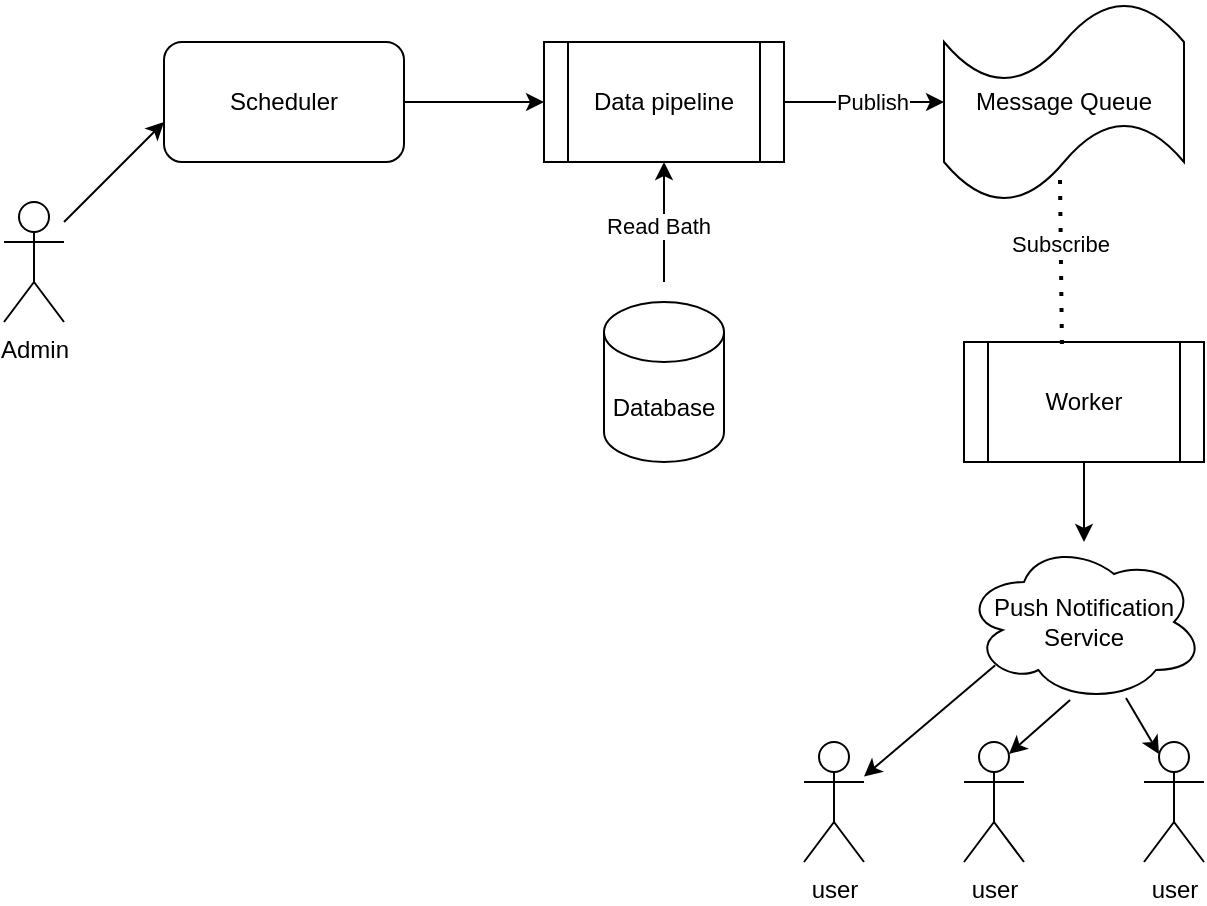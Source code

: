 <mxfile version="15.5.1" type="github"><diagram id="ghYrONbZBSQKIRvwaPVx" name="Page-1"><mxGraphModel dx="1186" dy="767" grid="1" gridSize="10" guides="1" tooltips="1" connect="1" arrows="1" fold="1" page="1" pageScale="1" pageWidth="850" pageHeight="1100" math="0" shadow="0"><root><mxCell id="0"/><mxCell id="1" parent="0"/><mxCell id="dVUadAhdFqD3ieHucOFE-1" value="Database" style="shape=cylinder3;whiteSpace=wrap;html=1;boundedLbl=1;backgroundOutline=1;size=15;" vertex="1" parent="1"><mxGeometry x="370" y="240" width="60" height="80" as="geometry"/></mxCell><mxCell id="dVUadAhdFqD3ieHucOFE-2" value="Admin" style="shape=umlActor;verticalLabelPosition=bottom;verticalAlign=top;html=1;outlineConnect=0;" vertex="1" parent="1"><mxGeometry x="70" y="190" width="30" height="60" as="geometry"/></mxCell><mxCell id="dVUadAhdFqD3ieHucOFE-3" value="Data pipeline " style="shape=process;whiteSpace=wrap;html=1;backgroundOutline=1;" vertex="1" parent="1"><mxGeometry x="340" y="110" width="120" height="60" as="geometry"/></mxCell><mxCell id="dVUadAhdFqD3ieHucOFE-4" value="" style="endArrow=classic;html=1;rounded=0;" edge="1" parent="1"><mxGeometry width="50" height="50" relative="1" as="geometry"><mxPoint x="100" y="200" as="sourcePoint"/><mxPoint x="150" y="150" as="targetPoint"/></mxGeometry></mxCell><mxCell id="dVUadAhdFqD3ieHucOFE-5" value="Scheduler" style="rounded=1;whiteSpace=wrap;html=1;" vertex="1" parent="1"><mxGeometry x="150" y="110" width="120" height="60" as="geometry"/></mxCell><mxCell id="dVUadAhdFqD3ieHucOFE-7" value="" style="endArrow=classic;html=1;rounded=0;entryX=0;entryY=0.5;entryDx=0;entryDy=0;" edge="1" parent="1" target="dVUadAhdFqD3ieHucOFE-3"><mxGeometry width="50" height="50" relative="1" as="geometry"><mxPoint x="270" y="140" as="sourcePoint"/><mxPoint x="320" y="90" as="targetPoint"/></mxGeometry></mxCell><mxCell id="dVUadAhdFqD3ieHucOFE-8" value="" style="endArrow=classic;html=1;rounded=0;" edge="1" parent="1"><mxGeometry width="50" height="50" relative="1" as="geometry"><mxPoint x="400" y="230" as="sourcePoint"/><mxPoint x="400" y="170" as="targetPoint"/></mxGeometry></mxCell><mxCell id="dVUadAhdFqD3ieHucOFE-9" value="Read Bath" style="edgeLabel;html=1;align=center;verticalAlign=middle;resizable=0;points=[];" vertex="1" connectable="0" parent="dVUadAhdFqD3ieHucOFE-8"><mxGeometry x="-0.067" y="3" relative="1" as="geometry"><mxPoint as="offset"/></mxGeometry></mxCell><mxCell id="dVUadAhdFqD3ieHucOFE-11" value="Message Queue " style="shape=tape;whiteSpace=wrap;html=1;" vertex="1" parent="1"><mxGeometry x="540" y="90" width="120" height="100" as="geometry"/></mxCell><mxCell id="dVUadAhdFqD3ieHucOFE-12" value="" style="endArrow=classic;html=1;rounded=0;entryX=0;entryY=0.5;entryDx=0;entryDy=0;entryPerimeter=0;" edge="1" parent="1" target="dVUadAhdFqD3ieHucOFE-11"><mxGeometry width="50" height="50" relative="1" as="geometry"><mxPoint x="460" y="140" as="sourcePoint"/><mxPoint x="530" y="140" as="targetPoint"/></mxGeometry></mxCell><mxCell id="dVUadAhdFqD3ieHucOFE-13" value="Publish" style="edgeLabel;html=1;align=center;verticalAlign=middle;resizable=0;points=[];" vertex="1" connectable="0" parent="dVUadAhdFqD3ieHucOFE-12"><mxGeometry x="0.1" relative="1" as="geometry"><mxPoint as="offset"/></mxGeometry></mxCell><mxCell id="dVUadAhdFqD3ieHucOFE-14" value="Worker" style="shape=process;whiteSpace=wrap;html=1;backgroundOutline=1;" vertex="1" parent="1"><mxGeometry x="550" y="260" width="120" height="60" as="geometry"/></mxCell><mxCell id="dVUadAhdFqD3ieHucOFE-16" value="" style="endArrow=none;dashed=1;html=1;dashPattern=1 3;strokeWidth=2;rounded=0;entryX=0.483;entryY=0.85;entryDx=0;entryDy=0;entryPerimeter=0;exitX=0.408;exitY=0.017;exitDx=0;exitDy=0;exitPerimeter=0;" edge="1" parent="1" source="dVUadAhdFqD3ieHucOFE-14" target="dVUadAhdFqD3ieHucOFE-11"><mxGeometry width="50" height="50" relative="1" as="geometry"><mxPoint x="598" y="250" as="sourcePoint"/><mxPoint x="640" y="180" as="targetPoint"/></mxGeometry></mxCell><mxCell id="dVUadAhdFqD3ieHucOFE-17" value="Subscribe" style="edgeLabel;html=1;align=center;verticalAlign=middle;resizable=0;points=[];" vertex="1" connectable="0" parent="dVUadAhdFqD3ieHucOFE-16"><mxGeometry x="0.163" y="1" relative="1" as="geometry"><mxPoint as="offset"/></mxGeometry></mxCell><mxCell id="dVUadAhdFqD3ieHucOFE-18" value="Push Notification Service" style="ellipse;shape=cloud;whiteSpace=wrap;html=1;" vertex="1" parent="1"><mxGeometry x="550" y="360" width="120" height="80" as="geometry"/></mxCell><mxCell id="dVUadAhdFqD3ieHucOFE-19" value="" style="endArrow=classic;html=1;rounded=0;exitX=0.5;exitY=1;exitDx=0;exitDy=0;" edge="1" parent="1" source="dVUadAhdFqD3ieHucOFE-14" target="dVUadAhdFqD3ieHucOFE-18"><mxGeometry width="50" height="50" relative="1" as="geometry"><mxPoint x="400" y="430" as="sourcePoint"/><mxPoint x="450" y="380" as="targetPoint"/></mxGeometry></mxCell><mxCell id="dVUadAhdFqD3ieHucOFE-20" value="user" style="shape=umlActor;verticalLabelPosition=bottom;verticalAlign=top;html=1;outlineConnect=0;" vertex="1" parent="1"><mxGeometry x="470" y="460" width="30" height="60" as="geometry"/></mxCell><mxCell id="dVUadAhdFqD3ieHucOFE-21" value="user" style="shape=umlActor;verticalLabelPosition=bottom;verticalAlign=top;html=1;outlineConnect=0;" vertex="1" parent="1"><mxGeometry x="550" y="460" width="30" height="60" as="geometry"/></mxCell><mxCell id="dVUadAhdFqD3ieHucOFE-22" value="user" style="shape=umlActor;verticalLabelPosition=bottom;verticalAlign=top;html=1;outlineConnect=0;" vertex="1" parent="1"><mxGeometry x="640" y="460" width="30" height="60" as="geometry"/></mxCell><mxCell id="dVUadAhdFqD3ieHucOFE-23" value="" style="endArrow=classic;html=1;rounded=0;exitX=0.13;exitY=0.77;exitDx=0;exitDy=0;exitPerimeter=0;" edge="1" parent="1" source="dVUadAhdFqD3ieHucOFE-18" target="dVUadAhdFqD3ieHucOFE-20"><mxGeometry width="50" height="50" relative="1" as="geometry"><mxPoint x="290" y="450" as="sourcePoint"/><mxPoint x="340" y="400" as="targetPoint"/></mxGeometry></mxCell><mxCell id="dVUadAhdFqD3ieHucOFE-24" value="" style="endArrow=classic;html=1;rounded=0;entryX=0.75;entryY=0.1;entryDx=0;entryDy=0;entryPerimeter=0;exitX=0.442;exitY=0.988;exitDx=0;exitDy=0;exitPerimeter=0;" edge="1" parent="1" source="dVUadAhdFqD3ieHucOFE-18" target="dVUadAhdFqD3ieHucOFE-21"><mxGeometry width="50" height="50" relative="1" as="geometry"><mxPoint x="600" y="450" as="sourcePoint"/><mxPoint x="650" y="430" as="targetPoint"/></mxGeometry></mxCell><mxCell id="dVUadAhdFqD3ieHucOFE-25" value="" style="endArrow=classic;html=1;rounded=0;exitX=0.675;exitY=0.975;exitDx=0;exitDy=0;exitPerimeter=0;entryX=0.25;entryY=0.1;entryDx=0;entryDy=0;entryPerimeter=0;" edge="1" parent="1" source="dVUadAhdFqD3ieHucOFE-18" target="dVUadAhdFqD3ieHucOFE-22"><mxGeometry width="50" height="50" relative="1" as="geometry"><mxPoint x="300" y="520" as="sourcePoint"/><mxPoint x="350" y="470" as="targetPoint"/></mxGeometry></mxCell></root></mxGraphModel></diagram></mxfile>